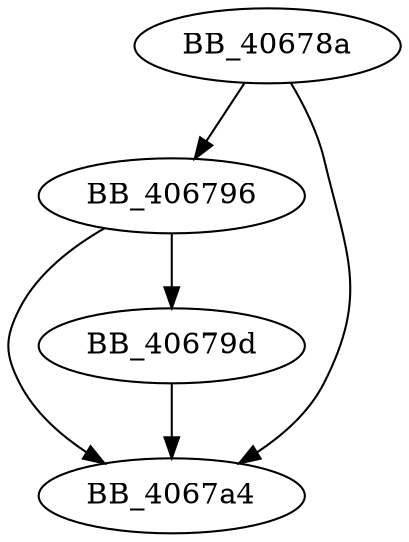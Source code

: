DiGraph sub_40678A{
BB_40678a->BB_406796
BB_40678a->BB_4067a4
BB_406796->BB_40679d
BB_406796->BB_4067a4
BB_40679d->BB_4067a4
}
